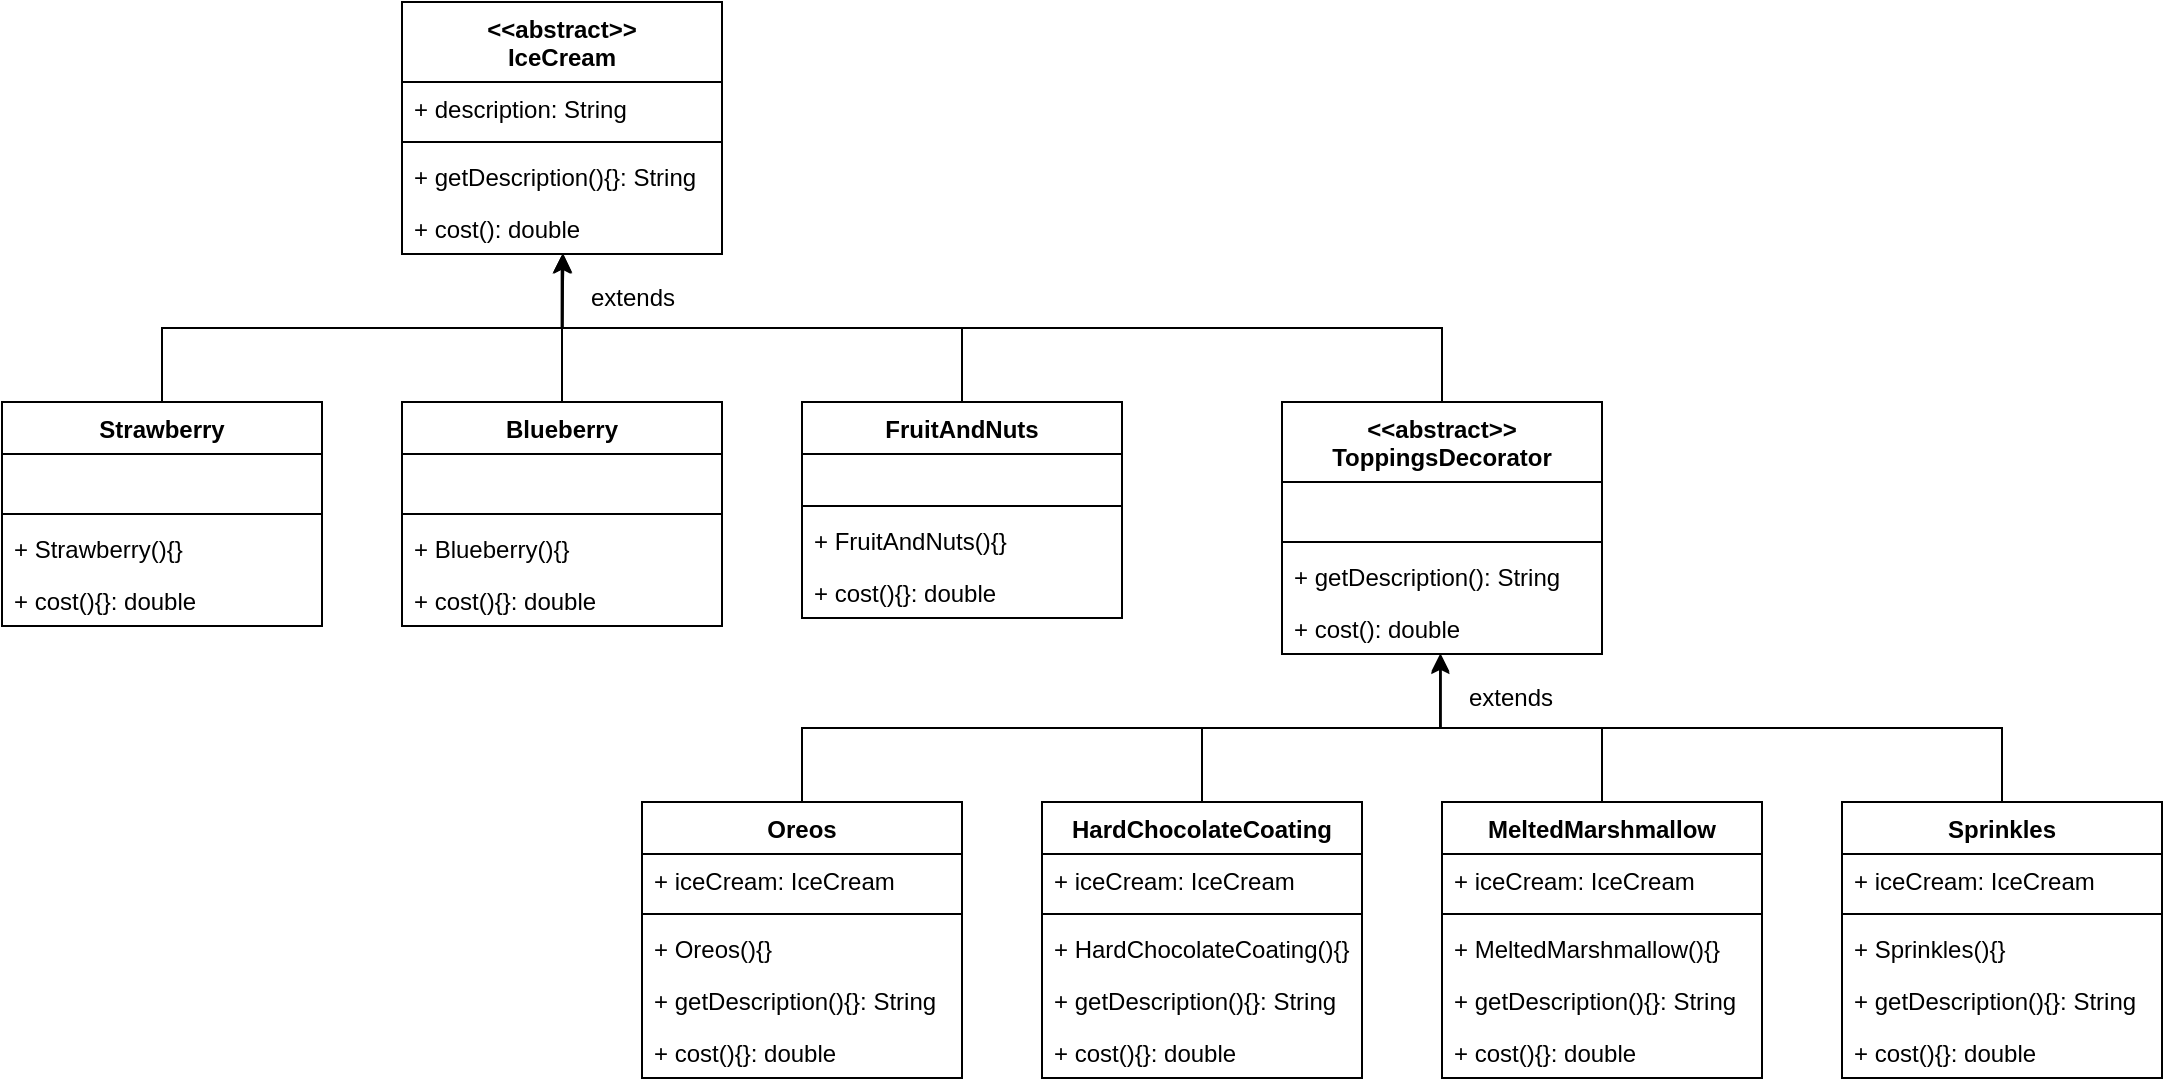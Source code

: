 <mxfile version="20.2.6" type="device"><diagram id="fQ1GMXnMcfpKd5oTVFDj" name="Page-1"><mxGraphModel dx="1887" dy="995" grid="1" gridSize="10" guides="1" tooltips="1" connect="1" arrows="1" fold="1" page="1" pageScale="1" pageWidth="827" pageHeight="1169" math="0" shadow="0"><root><mxCell id="0"/><mxCell id="1" parent="0"/><mxCell id="NbfHwRE2VqbAMHeTNJ58-1" value="&lt;&lt;abstract&gt;&gt;&#10;IceCream" style="swimlane;fontStyle=1;align=center;verticalAlign=top;childLayout=stackLayout;horizontal=1;startSize=40;horizontalStack=0;resizeParent=1;resizeParentMax=0;resizeLast=0;collapsible=1;marginBottom=0;fillColor=none;" parent="1" vertex="1"><mxGeometry x="240" y="80" width="160" height="126" as="geometry"/></mxCell><mxCell id="NbfHwRE2VqbAMHeTNJ58-2" value="+ description: String" style="text;fillColor=none;align=left;verticalAlign=top;spacingLeft=4;spacingRight=4;overflow=hidden;rotatable=0;points=[[0,0.5],[1,0.5]];portConstraint=eastwest;" parent="NbfHwRE2VqbAMHeTNJ58-1" vertex="1"><mxGeometry y="40" width="160" height="26" as="geometry"/></mxCell><mxCell id="NbfHwRE2VqbAMHeTNJ58-3" value="" style="line;strokeWidth=1;fillColor=none;align=left;verticalAlign=middle;spacingTop=-1;spacingLeft=3;spacingRight=3;rotatable=0;labelPosition=right;points=[];portConstraint=eastwest;" parent="NbfHwRE2VqbAMHeTNJ58-1" vertex="1"><mxGeometry y="66" width="160" height="8" as="geometry"/></mxCell><mxCell id="NbfHwRE2VqbAMHeTNJ58-4" value="+ getDescription(){}: String" style="text;fillColor=none;align=left;verticalAlign=top;spacingLeft=4;spacingRight=4;overflow=hidden;rotatable=0;points=[[0,0.5],[1,0.5]];portConstraint=eastwest;" parent="NbfHwRE2VqbAMHeTNJ58-1" vertex="1"><mxGeometry y="74" width="160" height="26" as="geometry"/></mxCell><mxCell id="NbfHwRE2VqbAMHeTNJ58-5" value="+ cost(): double" style="text;fillColor=none;align=left;verticalAlign=top;spacingLeft=4;spacingRight=4;overflow=hidden;rotatable=0;points=[[0,0.5],[1,0.5]];portConstraint=eastwest;" parent="NbfHwRE2VqbAMHeTNJ58-1" vertex="1"><mxGeometry y="100" width="160" height="26" as="geometry"/></mxCell><mxCell id="QSh8BNl0dyC9bhD71aEw-8" style="edgeStyle=orthogonalEdgeStyle;rounded=0;orthogonalLoop=1;jettySize=auto;html=1;entryX=0.502;entryY=0.992;entryDx=0;entryDy=0;entryPerimeter=0;fillColor=none;" parent="1" source="NbfHwRE2VqbAMHeTNJ58-6" target="NbfHwRE2VqbAMHeTNJ58-5" edge="1"><mxGeometry relative="1" as="geometry"/></mxCell><mxCell id="NbfHwRE2VqbAMHeTNJ58-6" value="Strawberry" style="swimlane;fontStyle=1;align=center;verticalAlign=top;childLayout=stackLayout;horizontal=1;startSize=26;horizontalStack=0;resizeParent=1;resizeParentMax=0;resizeLast=0;collapsible=1;marginBottom=0;fillColor=none;" parent="1" vertex="1"><mxGeometry x="40" y="280" width="160" height="112" as="geometry"/></mxCell><mxCell id="NbfHwRE2VqbAMHeTNJ58-7" value=" " style="text;fillColor=none;align=left;verticalAlign=top;spacingLeft=4;spacingRight=4;overflow=hidden;rotatable=0;points=[[0,0.5],[1,0.5]];portConstraint=eastwest;" parent="NbfHwRE2VqbAMHeTNJ58-6" vertex="1"><mxGeometry y="26" width="160" height="26" as="geometry"/></mxCell><mxCell id="NbfHwRE2VqbAMHeTNJ58-8" value="" style="line;strokeWidth=1;fillColor=none;align=left;verticalAlign=middle;spacingTop=-1;spacingLeft=3;spacingRight=3;rotatable=0;labelPosition=right;points=[];portConstraint=eastwest;" parent="NbfHwRE2VqbAMHeTNJ58-6" vertex="1"><mxGeometry y="52" width="160" height="8" as="geometry"/></mxCell><mxCell id="NbfHwRE2VqbAMHeTNJ58-9" value="+ Strawberry(){}" style="text;fillColor=none;align=left;verticalAlign=top;spacingLeft=4;spacingRight=4;overflow=hidden;rotatable=0;points=[[0,0.5],[1,0.5]];portConstraint=eastwest;" parent="NbfHwRE2VqbAMHeTNJ58-6" vertex="1"><mxGeometry y="60" width="160" height="26" as="geometry"/></mxCell><mxCell id="NbfHwRE2VqbAMHeTNJ58-10" value="+ cost(){}: double" style="text;fillColor=none;align=left;verticalAlign=top;spacingLeft=4;spacingRight=4;overflow=hidden;rotatable=0;points=[[0,0.5],[1,0.5]];portConstraint=eastwest;" parent="NbfHwRE2VqbAMHeTNJ58-6" vertex="1"><mxGeometry y="86" width="160" height="26" as="geometry"/></mxCell><mxCell id="QSh8BNl0dyC9bhD71aEw-10" style="edgeStyle=orthogonalEdgeStyle;rounded=0;orthogonalLoop=1;jettySize=auto;html=1;entryX=0.502;entryY=1.027;entryDx=0;entryDy=0;entryPerimeter=0;fillColor=none;" parent="1" source="NbfHwRE2VqbAMHeTNJ58-11" target="NbfHwRE2VqbAMHeTNJ58-5" edge="1"><mxGeometry relative="1" as="geometry"/></mxCell><mxCell id="NbfHwRE2VqbAMHeTNJ58-11" value="FruitAndNuts" style="swimlane;fontStyle=1;align=center;verticalAlign=top;childLayout=stackLayout;horizontal=1;startSize=26;horizontalStack=0;resizeParent=1;resizeParentMax=0;resizeLast=0;collapsible=1;marginBottom=0;fillColor=none;" parent="1" vertex="1"><mxGeometry x="440" y="280" width="160" height="108" as="geometry"/></mxCell><mxCell id="NbfHwRE2VqbAMHeTNJ58-12" value=" " style="text;fillColor=none;align=left;verticalAlign=top;spacingLeft=4;spacingRight=4;overflow=hidden;rotatable=0;points=[[0,0.5],[1,0.5]];portConstraint=eastwest;" parent="NbfHwRE2VqbAMHeTNJ58-11" vertex="1"><mxGeometry y="26" width="160" height="22" as="geometry"/></mxCell><mxCell id="NbfHwRE2VqbAMHeTNJ58-13" value="" style="line;strokeWidth=1;fillColor=none;align=left;verticalAlign=middle;spacingTop=-1;spacingLeft=3;spacingRight=3;rotatable=0;labelPosition=right;points=[];portConstraint=eastwest;" parent="NbfHwRE2VqbAMHeTNJ58-11" vertex="1"><mxGeometry y="48" width="160" height="8" as="geometry"/></mxCell><mxCell id="NbfHwRE2VqbAMHeTNJ58-14" value="+ FruitAndNuts(){}" style="text;fillColor=none;align=left;verticalAlign=top;spacingLeft=4;spacingRight=4;overflow=hidden;rotatable=0;points=[[0,0.5],[1,0.5]];portConstraint=eastwest;" parent="NbfHwRE2VqbAMHeTNJ58-11" vertex="1"><mxGeometry y="56" width="160" height="26" as="geometry"/></mxCell><mxCell id="NbfHwRE2VqbAMHeTNJ58-15" value="+ cost(){}: double" style="text;fillColor=none;align=left;verticalAlign=top;spacingLeft=4;spacingRight=4;overflow=hidden;rotatable=0;points=[[0,0.5],[1,0.5]];portConstraint=eastwest;" parent="NbfHwRE2VqbAMHeTNJ58-11" vertex="1"><mxGeometry y="82" width="160" height="26" as="geometry"/></mxCell><mxCell id="QSh8BNl0dyC9bhD71aEw-9" style="edgeStyle=orthogonalEdgeStyle;rounded=0;orthogonalLoop=1;jettySize=auto;html=1;entryX=0.505;entryY=1.01;entryDx=0;entryDy=0;entryPerimeter=0;fillColor=none;" parent="1" source="NbfHwRE2VqbAMHeTNJ58-16" target="NbfHwRE2VqbAMHeTNJ58-5" edge="1"><mxGeometry relative="1" as="geometry"/></mxCell><mxCell id="NbfHwRE2VqbAMHeTNJ58-16" value="Blueberry" style="swimlane;fontStyle=1;align=center;verticalAlign=top;childLayout=stackLayout;horizontal=1;startSize=26;horizontalStack=0;resizeParent=1;resizeParentMax=0;resizeLast=0;collapsible=1;marginBottom=0;fillColor=none;" parent="1" vertex="1"><mxGeometry x="240" y="280" width="160" height="112" as="geometry"/></mxCell><mxCell id="NbfHwRE2VqbAMHeTNJ58-17" value=" " style="text;fillColor=none;align=left;verticalAlign=top;spacingLeft=4;spacingRight=4;overflow=hidden;rotatable=0;points=[[0,0.5],[1,0.5]];portConstraint=eastwest;" parent="NbfHwRE2VqbAMHeTNJ58-16" vertex="1"><mxGeometry y="26" width="160" height="26" as="geometry"/></mxCell><mxCell id="NbfHwRE2VqbAMHeTNJ58-18" value="" style="line;strokeWidth=1;fillColor=none;align=left;verticalAlign=middle;spacingTop=-1;spacingLeft=3;spacingRight=3;rotatable=0;labelPosition=right;points=[];portConstraint=eastwest;" parent="NbfHwRE2VqbAMHeTNJ58-16" vertex="1"><mxGeometry y="52" width="160" height="8" as="geometry"/></mxCell><mxCell id="NbfHwRE2VqbAMHeTNJ58-19" value="+ Blueberry(){}" style="text;fillColor=none;align=left;verticalAlign=top;spacingLeft=4;spacingRight=4;overflow=hidden;rotatable=0;points=[[0,0.5],[1,0.5]];portConstraint=eastwest;" parent="NbfHwRE2VqbAMHeTNJ58-16" vertex="1"><mxGeometry y="60" width="160" height="26" as="geometry"/></mxCell><mxCell id="NbfHwRE2VqbAMHeTNJ58-20" value="+ cost(){}: double" style="text;fillColor=none;align=left;verticalAlign=top;spacingLeft=4;spacingRight=4;overflow=hidden;rotatable=0;points=[[0,0.5],[1,0.5]];portConstraint=eastwest;" parent="NbfHwRE2VqbAMHeTNJ58-16" vertex="1"><mxGeometry y="86" width="160" height="26" as="geometry"/></mxCell><mxCell id="QSh8BNl0dyC9bhD71aEw-12" style="edgeStyle=orthogonalEdgeStyle;rounded=0;orthogonalLoop=1;jettySize=auto;html=1;entryX=0.499;entryY=1.027;entryDx=0;entryDy=0;entryPerimeter=0;fillColor=none;" parent="1" source="NbfHwRE2VqbAMHeTNJ58-21" target="NbfHwRE2VqbAMHeTNJ58-5" edge="1"><mxGeometry relative="1" as="geometry"/></mxCell><mxCell id="NbfHwRE2VqbAMHeTNJ58-21" value="&lt;&lt;abstract&gt;&gt;&#10;ToppingsDecorator" style="swimlane;fontStyle=1;align=center;verticalAlign=top;childLayout=stackLayout;horizontal=1;startSize=40;horizontalStack=0;resizeParent=1;resizeParentMax=0;resizeLast=0;collapsible=1;marginBottom=0;fillColor=none;" parent="1" vertex="1"><mxGeometry x="680" y="280" width="160" height="126" as="geometry"/></mxCell><mxCell id="NbfHwRE2VqbAMHeTNJ58-22" value=" " style="text;fillColor=none;align=left;verticalAlign=top;spacingLeft=4;spacingRight=4;overflow=hidden;rotatable=0;points=[[0,0.5],[1,0.5]];portConstraint=eastwest;" parent="NbfHwRE2VqbAMHeTNJ58-21" vertex="1"><mxGeometry y="40" width="160" height="26" as="geometry"/></mxCell><mxCell id="NbfHwRE2VqbAMHeTNJ58-23" value="" style="line;strokeWidth=1;fillColor=none;align=left;verticalAlign=middle;spacingTop=-1;spacingLeft=3;spacingRight=3;rotatable=0;labelPosition=right;points=[];portConstraint=eastwest;" parent="NbfHwRE2VqbAMHeTNJ58-21" vertex="1"><mxGeometry y="66" width="160" height="8" as="geometry"/></mxCell><mxCell id="NbfHwRE2VqbAMHeTNJ58-24" value="+ getDescription(): String" style="text;fillColor=none;align=left;verticalAlign=top;spacingLeft=4;spacingRight=4;overflow=hidden;rotatable=0;points=[[0,0.5],[1,0.5]];portConstraint=eastwest;" parent="NbfHwRE2VqbAMHeTNJ58-21" vertex="1"><mxGeometry y="74" width="160" height="26" as="geometry"/></mxCell><mxCell id="NbfHwRE2VqbAMHeTNJ58-25" value="+ cost(): double" style="text;fillColor=none;align=left;verticalAlign=top;spacingLeft=4;spacingRight=4;overflow=hidden;rotatable=0;points=[[0,0.5],[1,0.5]];portConstraint=eastwest;" parent="NbfHwRE2VqbAMHeTNJ58-21" vertex="1"><mxGeometry y="100" width="160" height="26" as="geometry"/></mxCell><mxCell id="QSh8BNl0dyC9bhD71aEw-2" style="edgeStyle=orthogonalEdgeStyle;rounded=0;orthogonalLoop=1;jettySize=auto;html=1;entryX=0.495;entryY=1.019;entryDx=0;entryDy=0;entryPerimeter=0;fillColor=none;" parent="1" source="NbfHwRE2VqbAMHeTNJ58-34" target="NbfHwRE2VqbAMHeTNJ58-25" edge="1"><mxGeometry relative="1" as="geometry"/></mxCell><mxCell id="NbfHwRE2VqbAMHeTNJ58-34" value="Oreos" style="swimlane;fontStyle=1;align=center;verticalAlign=top;childLayout=stackLayout;horizontal=1;startSize=26;horizontalStack=0;resizeParent=1;resizeParentMax=0;resizeLast=0;collapsible=1;marginBottom=0;fillColor=none;" parent="1" vertex="1"><mxGeometry x="360" y="480" width="160" height="138" as="geometry"/></mxCell><mxCell id="NbfHwRE2VqbAMHeTNJ58-35" value="+ iceCream: IceCream" style="text;fillColor=none;align=left;verticalAlign=top;spacingLeft=4;spacingRight=4;overflow=hidden;rotatable=0;points=[[0,0.5],[1,0.5]];portConstraint=eastwest;" parent="NbfHwRE2VqbAMHeTNJ58-34" vertex="1"><mxGeometry y="26" width="160" height="26" as="geometry"/></mxCell><mxCell id="NbfHwRE2VqbAMHeTNJ58-36" value="" style="line;strokeWidth=1;fillColor=none;align=left;verticalAlign=middle;spacingTop=-1;spacingLeft=3;spacingRight=3;rotatable=0;labelPosition=right;points=[];portConstraint=eastwest;" parent="NbfHwRE2VqbAMHeTNJ58-34" vertex="1"><mxGeometry y="52" width="160" height="8" as="geometry"/></mxCell><mxCell id="NbfHwRE2VqbAMHeTNJ58-37" value="+ Oreos(){}" style="text;fillColor=none;align=left;verticalAlign=top;spacingLeft=4;spacingRight=4;overflow=hidden;rotatable=0;points=[[0,0.5],[1,0.5]];portConstraint=eastwest;" parent="NbfHwRE2VqbAMHeTNJ58-34" vertex="1"><mxGeometry y="60" width="160" height="26" as="geometry"/></mxCell><mxCell id="NbfHwRE2VqbAMHeTNJ58-54" value="+ getDescription(){}: String" style="text;fillColor=none;align=left;verticalAlign=top;spacingLeft=4;spacingRight=4;overflow=hidden;rotatable=0;points=[[0,0.5],[1,0.5]];portConstraint=eastwest;" parent="NbfHwRE2VqbAMHeTNJ58-34" vertex="1"><mxGeometry y="86" width="160" height="26" as="geometry"/></mxCell><mxCell id="NbfHwRE2VqbAMHeTNJ58-55" value="+ cost(){}: double" style="text;fillColor=none;align=left;verticalAlign=top;spacingLeft=4;spacingRight=4;overflow=hidden;rotatable=0;points=[[0,0.5],[1,0.5]];portConstraint=eastwest;" parent="NbfHwRE2VqbAMHeTNJ58-34" vertex="1"><mxGeometry y="112" width="160" height="26" as="geometry"/></mxCell><mxCell id="QSh8BNl0dyC9bhD71aEw-4" style="edgeStyle=orthogonalEdgeStyle;rounded=0;orthogonalLoop=1;jettySize=auto;html=1;entryX=0.495;entryY=0.984;entryDx=0;entryDy=0;entryPerimeter=0;fillColor=none;" parent="1" source="NbfHwRE2VqbAMHeTNJ58-56" target="NbfHwRE2VqbAMHeTNJ58-25" edge="1"><mxGeometry relative="1" as="geometry"/></mxCell><mxCell id="NbfHwRE2VqbAMHeTNJ58-56" value="HardChocolateCoating" style="swimlane;fontStyle=1;align=center;verticalAlign=top;childLayout=stackLayout;horizontal=1;startSize=26;horizontalStack=0;resizeParent=1;resizeParentMax=0;resizeLast=0;collapsible=1;marginBottom=0;fillColor=none;" parent="1" vertex="1"><mxGeometry x="560" y="480" width="160" height="138" as="geometry"/></mxCell><mxCell id="NbfHwRE2VqbAMHeTNJ58-57" value="+ iceCream: IceCream" style="text;fillColor=none;align=left;verticalAlign=top;spacingLeft=4;spacingRight=4;overflow=hidden;rotatable=0;points=[[0,0.5],[1,0.5]];portConstraint=eastwest;" parent="NbfHwRE2VqbAMHeTNJ58-56" vertex="1"><mxGeometry y="26" width="160" height="26" as="geometry"/></mxCell><mxCell id="NbfHwRE2VqbAMHeTNJ58-58" value="" style="line;strokeWidth=1;fillColor=none;align=left;verticalAlign=middle;spacingTop=-1;spacingLeft=3;spacingRight=3;rotatable=0;labelPosition=right;points=[];portConstraint=eastwest;" parent="NbfHwRE2VqbAMHeTNJ58-56" vertex="1"><mxGeometry y="52" width="160" height="8" as="geometry"/></mxCell><mxCell id="NbfHwRE2VqbAMHeTNJ58-59" value="+ HardChocolateCoating(){}" style="text;fillColor=none;align=left;verticalAlign=top;spacingLeft=4;spacingRight=4;overflow=hidden;rotatable=0;points=[[0,0.5],[1,0.5]];portConstraint=eastwest;" parent="NbfHwRE2VqbAMHeTNJ58-56" vertex="1"><mxGeometry y="60" width="160" height="26" as="geometry"/></mxCell><mxCell id="NbfHwRE2VqbAMHeTNJ58-60" value="+ getDescription(){}: String" style="text;fillColor=none;align=left;verticalAlign=top;spacingLeft=4;spacingRight=4;overflow=hidden;rotatable=0;points=[[0,0.5],[1,0.5]];portConstraint=eastwest;" parent="NbfHwRE2VqbAMHeTNJ58-56" vertex="1"><mxGeometry y="86" width="160" height="26" as="geometry"/></mxCell><mxCell id="NbfHwRE2VqbAMHeTNJ58-61" value="+ cost(){}: double" style="text;fillColor=none;align=left;verticalAlign=top;spacingLeft=4;spacingRight=4;overflow=hidden;rotatable=0;points=[[0,0.5],[1,0.5]];portConstraint=eastwest;" parent="NbfHwRE2VqbAMHeTNJ58-56" vertex="1"><mxGeometry y="112" width="160" height="26" as="geometry"/></mxCell><mxCell id="QSh8BNl0dyC9bhD71aEw-6" style="edgeStyle=orthogonalEdgeStyle;rounded=0;orthogonalLoop=1;jettySize=auto;html=1;entryX=0.495;entryY=1.019;entryDx=0;entryDy=0;entryPerimeter=0;fillColor=none;" parent="1" source="NbfHwRE2VqbAMHeTNJ58-62" target="NbfHwRE2VqbAMHeTNJ58-25" edge="1"><mxGeometry relative="1" as="geometry"/></mxCell><mxCell id="NbfHwRE2VqbAMHeTNJ58-62" value="MeltedMarshmallow" style="swimlane;fontStyle=1;align=center;verticalAlign=top;childLayout=stackLayout;horizontal=1;startSize=26;horizontalStack=0;resizeParent=1;resizeParentMax=0;resizeLast=0;collapsible=1;marginBottom=0;fillColor=none;" parent="1" vertex="1"><mxGeometry x="760" y="480" width="160" height="138" as="geometry"/></mxCell><mxCell id="NbfHwRE2VqbAMHeTNJ58-63" value="+ iceCream: IceCream" style="text;fillColor=none;align=left;verticalAlign=top;spacingLeft=4;spacingRight=4;overflow=hidden;rotatable=0;points=[[0,0.5],[1,0.5]];portConstraint=eastwest;" parent="NbfHwRE2VqbAMHeTNJ58-62" vertex="1"><mxGeometry y="26" width="160" height="26" as="geometry"/></mxCell><mxCell id="NbfHwRE2VqbAMHeTNJ58-64" value="" style="line;strokeWidth=1;fillColor=none;align=left;verticalAlign=middle;spacingTop=-1;spacingLeft=3;spacingRight=3;rotatable=0;labelPosition=right;points=[];portConstraint=eastwest;" parent="NbfHwRE2VqbAMHeTNJ58-62" vertex="1"><mxGeometry y="52" width="160" height="8" as="geometry"/></mxCell><mxCell id="NbfHwRE2VqbAMHeTNJ58-65" value="+ MeltedMarshmallow(){}" style="text;fillColor=none;align=left;verticalAlign=top;spacingLeft=4;spacingRight=4;overflow=hidden;rotatable=0;points=[[0,0.5],[1,0.5]];portConstraint=eastwest;" parent="NbfHwRE2VqbAMHeTNJ58-62" vertex="1"><mxGeometry y="60" width="160" height="26" as="geometry"/></mxCell><mxCell id="NbfHwRE2VqbAMHeTNJ58-66" value="+ getDescription(){}: String" style="text;fillColor=none;align=left;verticalAlign=top;spacingLeft=4;spacingRight=4;overflow=hidden;rotatable=0;points=[[0,0.5],[1,0.5]];portConstraint=eastwest;" parent="NbfHwRE2VqbAMHeTNJ58-62" vertex="1"><mxGeometry y="86" width="160" height="26" as="geometry"/></mxCell><mxCell id="NbfHwRE2VqbAMHeTNJ58-67" value="+ cost(){}: double" style="text;fillColor=none;align=left;verticalAlign=top;spacingLeft=4;spacingRight=4;overflow=hidden;rotatable=0;points=[[0,0.5],[1,0.5]];portConstraint=eastwest;" parent="NbfHwRE2VqbAMHeTNJ58-62" vertex="1"><mxGeometry y="112" width="160" height="26" as="geometry"/></mxCell><mxCell id="QSh8BNl0dyC9bhD71aEw-7" style="edgeStyle=orthogonalEdgeStyle;rounded=0;orthogonalLoop=1;jettySize=auto;html=1;entryX=0.495;entryY=1.036;entryDx=0;entryDy=0;entryPerimeter=0;fillColor=none;" parent="1" source="NbfHwRE2VqbAMHeTNJ58-68" target="NbfHwRE2VqbAMHeTNJ58-25" edge="1"><mxGeometry relative="1" as="geometry"/></mxCell><mxCell id="NbfHwRE2VqbAMHeTNJ58-68" value="Sprinkles" style="swimlane;fontStyle=1;align=center;verticalAlign=top;childLayout=stackLayout;horizontal=1;startSize=26;horizontalStack=0;resizeParent=1;resizeParentMax=0;resizeLast=0;collapsible=1;marginBottom=0;fillColor=none;" parent="1" vertex="1"><mxGeometry x="960" y="480" width="160" height="138" as="geometry"/></mxCell><mxCell id="NbfHwRE2VqbAMHeTNJ58-69" value="+ iceCream: IceCream" style="text;fillColor=none;align=left;verticalAlign=top;spacingLeft=4;spacingRight=4;overflow=hidden;rotatable=0;points=[[0,0.5],[1,0.5]];portConstraint=eastwest;" parent="NbfHwRE2VqbAMHeTNJ58-68" vertex="1"><mxGeometry y="26" width="160" height="26" as="geometry"/></mxCell><mxCell id="NbfHwRE2VqbAMHeTNJ58-70" value="" style="line;strokeWidth=1;fillColor=none;align=left;verticalAlign=middle;spacingTop=-1;spacingLeft=3;spacingRight=3;rotatable=0;labelPosition=right;points=[];portConstraint=eastwest;" parent="NbfHwRE2VqbAMHeTNJ58-68" vertex="1"><mxGeometry y="52" width="160" height="8" as="geometry"/></mxCell><mxCell id="NbfHwRE2VqbAMHeTNJ58-71" value="+ Sprinkles(){}" style="text;fillColor=none;align=left;verticalAlign=top;spacingLeft=4;spacingRight=4;overflow=hidden;rotatable=0;points=[[0,0.5],[1,0.5]];portConstraint=eastwest;" parent="NbfHwRE2VqbAMHeTNJ58-68" vertex="1"><mxGeometry y="60" width="160" height="26" as="geometry"/></mxCell><mxCell id="NbfHwRE2VqbAMHeTNJ58-72" value="+ getDescription(){}: String" style="text;fillColor=none;align=left;verticalAlign=top;spacingLeft=4;spacingRight=4;overflow=hidden;rotatable=0;points=[[0,0.5],[1,0.5]];portConstraint=eastwest;" parent="NbfHwRE2VqbAMHeTNJ58-68" vertex="1"><mxGeometry y="86" width="160" height="26" as="geometry"/></mxCell><mxCell id="NbfHwRE2VqbAMHeTNJ58-73" value="+ cost(){}: double" style="text;fillColor=none;align=left;verticalAlign=top;spacingLeft=4;spacingRight=4;overflow=hidden;rotatable=0;points=[[0,0.5],[1,0.5]];portConstraint=eastwest;" parent="NbfHwRE2VqbAMHeTNJ58-68" vertex="1"><mxGeometry y="112" width="160" height="26" as="geometry"/></mxCell><mxCell id="1qGqR_IY3hGqtJrV5KsP-7" value="extends" style="text;html=1;align=center;verticalAlign=middle;resizable=0;points=[];autosize=1;fillColor=none;" parent="1" vertex="1"><mxGeometry x="320" y="213" width="70" height="30" as="geometry"/></mxCell><mxCell id="1qGqR_IY3hGqtJrV5KsP-8" value="extends" style="text;html=1;align=center;verticalAlign=middle;resizable=0;points=[];autosize=1;fillColor=none;" parent="1" vertex="1"><mxGeometry x="759" y="413" width="70" height="30" as="geometry"/></mxCell></root></mxGraphModel></diagram></mxfile>